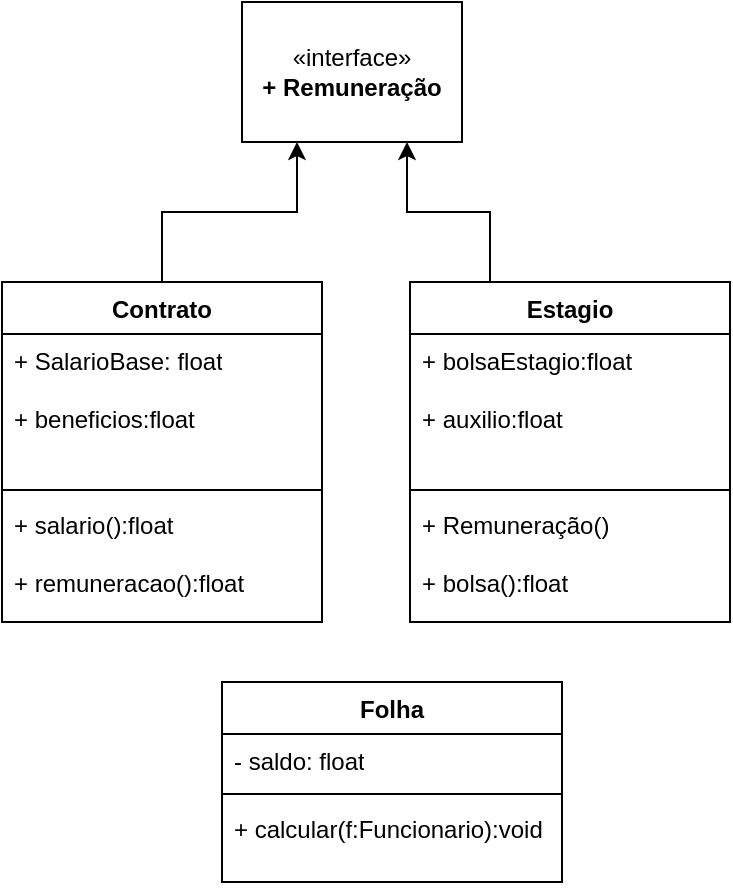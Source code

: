 <mxfile version="28.1.2">
  <diagram name="Página-1" id="6ZHZJBBJy62z64dll-nr">
    <mxGraphModel dx="1042" dy="1777" grid="1" gridSize="10" guides="1" tooltips="1" connect="1" arrows="1" fold="1" page="1" pageScale="1" pageWidth="827" pageHeight="1169" math="0" shadow="0">
      <root>
        <mxCell id="0" />
        <mxCell id="1" parent="0" />
        <mxCell id="14Huy46x-zWvjNbJQUB3-14" style="edgeStyle=orthogonalEdgeStyle;rounded=0;orthogonalLoop=1;jettySize=auto;html=1;exitX=0.5;exitY=0;exitDx=0;exitDy=0;entryX=0.25;entryY=1;entryDx=0;entryDy=0;" edge="1" parent="1" source="14Huy46x-zWvjNbJQUB3-1" target="14Huy46x-zWvjNbJQUB3-5">
          <mxGeometry relative="1" as="geometry" />
        </mxCell>
        <mxCell id="14Huy46x-zWvjNbJQUB3-1" value="Contrato" style="swimlane;fontStyle=1;align=center;verticalAlign=top;childLayout=stackLayout;horizontal=1;startSize=26;horizontalStack=0;resizeParent=1;resizeParentMax=0;resizeLast=0;collapsible=1;marginBottom=0;whiteSpace=wrap;html=1;" vertex="1" parent="1">
          <mxGeometry x="210" y="90" width="160" height="170" as="geometry" />
        </mxCell>
        <mxCell id="14Huy46x-zWvjNbJQUB3-2" value="+ SalarioBase:&amp;nbsp;float&lt;div&gt;&lt;br&gt;&lt;div&gt;+ beneficios:float&lt;/div&gt;&lt;/div&gt;" style="text;strokeColor=none;fillColor=none;align=left;verticalAlign=top;spacingLeft=4;spacingRight=4;overflow=hidden;rotatable=0;points=[[0,0.5],[1,0.5]];portConstraint=eastwest;whiteSpace=wrap;html=1;" vertex="1" parent="14Huy46x-zWvjNbJQUB3-1">
          <mxGeometry y="26" width="160" height="74" as="geometry" />
        </mxCell>
        <mxCell id="14Huy46x-zWvjNbJQUB3-3" value="" style="line;strokeWidth=1;fillColor=none;align=left;verticalAlign=middle;spacingTop=-1;spacingLeft=3;spacingRight=3;rotatable=0;labelPosition=right;points=[];portConstraint=eastwest;strokeColor=inherit;" vertex="1" parent="14Huy46x-zWvjNbJQUB3-1">
          <mxGeometry y="100" width="160" height="8" as="geometry" />
        </mxCell>
        <mxCell id="14Huy46x-zWvjNbJQUB3-4" value="+ salario():float&lt;div&gt;&lt;br&gt;&lt;/div&gt;&lt;div&gt;+ remuneracao():float&lt;/div&gt;" style="text;strokeColor=none;fillColor=none;align=left;verticalAlign=top;spacingLeft=4;spacingRight=4;overflow=hidden;rotatable=0;points=[[0,0.5],[1,0.5]];portConstraint=eastwest;whiteSpace=wrap;html=1;" vertex="1" parent="14Huy46x-zWvjNbJQUB3-1">
          <mxGeometry y="108" width="160" height="62" as="geometry" />
        </mxCell>
        <mxCell id="14Huy46x-zWvjNbJQUB3-5" value="«interface»&lt;br&gt;&lt;b&gt;+ Remuneração&lt;/b&gt;" style="html=1;whiteSpace=wrap;" vertex="1" parent="1">
          <mxGeometry x="330" y="-50" width="110" height="70" as="geometry" />
        </mxCell>
        <mxCell id="14Huy46x-zWvjNbJQUB3-15" style="edgeStyle=orthogonalEdgeStyle;rounded=0;orthogonalLoop=1;jettySize=auto;html=1;exitX=0.25;exitY=0;exitDx=0;exitDy=0;entryX=0.75;entryY=1;entryDx=0;entryDy=0;" edge="1" parent="1" source="14Huy46x-zWvjNbJQUB3-6" target="14Huy46x-zWvjNbJQUB3-5">
          <mxGeometry relative="1" as="geometry" />
        </mxCell>
        <mxCell id="14Huy46x-zWvjNbJQUB3-6" value="Estagio" style="swimlane;fontStyle=1;align=center;verticalAlign=top;childLayout=stackLayout;horizontal=1;startSize=26;horizontalStack=0;resizeParent=1;resizeParentMax=0;resizeLast=0;collapsible=1;marginBottom=0;whiteSpace=wrap;html=1;" vertex="1" parent="1">
          <mxGeometry x="414" y="90" width="160" height="170" as="geometry" />
        </mxCell>
        <mxCell id="14Huy46x-zWvjNbJQUB3-7" value="+ bolsaEstagio:float&lt;div&gt;&lt;br&gt;&lt;/div&gt;&lt;div&gt;+ auxilio:float&lt;/div&gt;" style="text;strokeColor=none;fillColor=none;align=left;verticalAlign=top;spacingLeft=4;spacingRight=4;overflow=hidden;rotatable=0;points=[[0,0.5],[1,0.5]];portConstraint=eastwest;whiteSpace=wrap;html=1;" vertex="1" parent="14Huy46x-zWvjNbJQUB3-6">
          <mxGeometry y="26" width="160" height="74" as="geometry" />
        </mxCell>
        <mxCell id="14Huy46x-zWvjNbJQUB3-8" value="" style="line;strokeWidth=1;fillColor=none;align=left;verticalAlign=middle;spacingTop=-1;spacingLeft=3;spacingRight=3;rotatable=0;labelPosition=right;points=[];portConstraint=eastwest;strokeColor=inherit;" vertex="1" parent="14Huy46x-zWvjNbJQUB3-6">
          <mxGeometry y="100" width="160" height="8" as="geometry" />
        </mxCell>
        <mxCell id="14Huy46x-zWvjNbJQUB3-9" value="+ Remuneração()&lt;div&gt;&lt;br&gt;&lt;/div&gt;&lt;div&gt;+ bolsa():float&lt;/div&gt;" style="text;strokeColor=none;fillColor=none;align=left;verticalAlign=top;spacingLeft=4;spacingRight=4;overflow=hidden;rotatable=0;points=[[0,0.5],[1,0.5]];portConstraint=eastwest;whiteSpace=wrap;html=1;" vertex="1" parent="14Huy46x-zWvjNbJQUB3-6">
          <mxGeometry y="108" width="160" height="62" as="geometry" />
        </mxCell>
        <mxCell id="14Huy46x-zWvjNbJQUB3-10" value="Folha" style="swimlane;fontStyle=1;align=center;verticalAlign=top;childLayout=stackLayout;horizontal=1;startSize=26;horizontalStack=0;resizeParent=1;resizeParentMax=0;resizeLast=0;collapsible=1;marginBottom=0;whiteSpace=wrap;html=1;" vertex="1" parent="1">
          <mxGeometry x="320" y="290" width="170" height="100" as="geometry" />
        </mxCell>
        <mxCell id="14Huy46x-zWvjNbJQUB3-11" value="- saldo: float" style="text;strokeColor=none;fillColor=none;align=left;verticalAlign=top;spacingLeft=4;spacingRight=4;overflow=hidden;rotatable=0;points=[[0,0.5],[1,0.5]];portConstraint=eastwest;whiteSpace=wrap;html=1;" vertex="1" parent="14Huy46x-zWvjNbJQUB3-10">
          <mxGeometry y="26" width="170" height="26" as="geometry" />
        </mxCell>
        <mxCell id="14Huy46x-zWvjNbJQUB3-12" value="" style="line;strokeWidth=1;fillColor=none;align=left;verticalAlign=middle;spacingTop=-1;spacingLeft=3;spacingRight=3;rotatable=0;labelPosition=right;points=[];portConstraint=eastwest;strokeColor=inherit;" vertex="1" parent="14Huy46x-zWvjNbJQUB3-10">
          <mxGeometry y="52" width="170" height="8" as="geometry" />
        </mxCell>
        <mxCell id="14Huy46x-zWvjNbJQUB3-13" value="+ calcular(f:Funcionario):void" style="text;strokeColor=none;fillColor=none;align=left;verticalAlign=top;spacingLeft=4;spacingRight=4;overflow=hidden;rotatable=0;points=[[0,0.5],[1,0.5]];portConstraint=eastwest;whiteSpace=wrap;html=1;" vertex="1" parent="14Huy46x-zWvjNbJQUB3-10">
          <mxGeometry y="60" width="170" height="40" as="geometry" />
        </mxCell>
      </root>
    </mxGraphModel>
  </diagram>
</mxfile>
